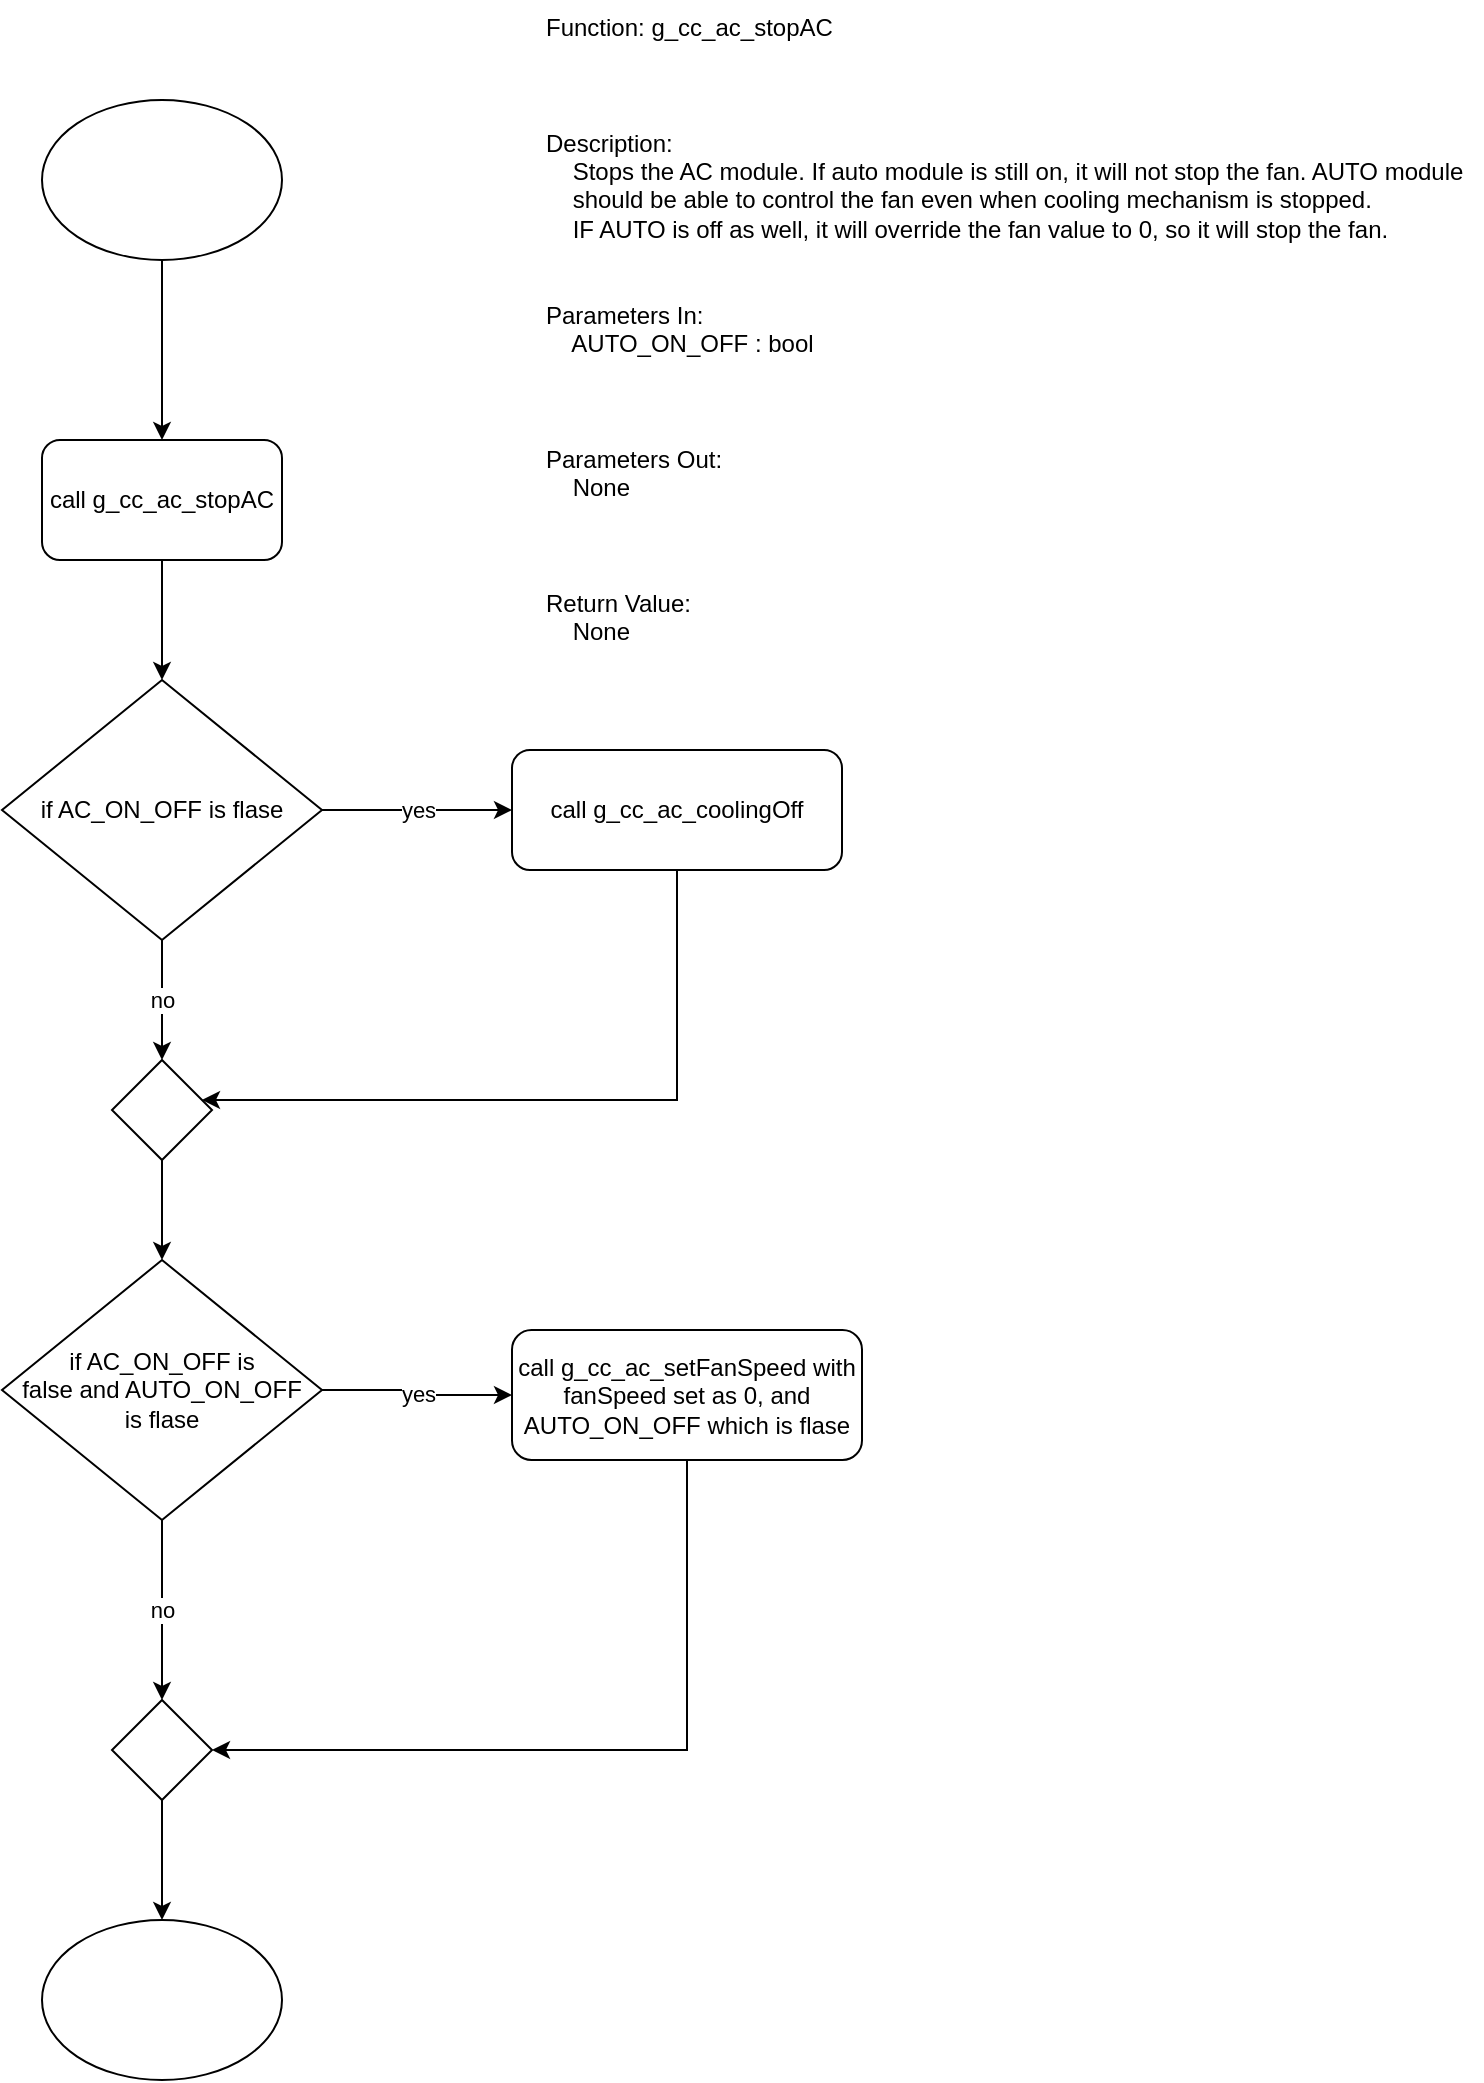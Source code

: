 <mxfile version="21.6.6" type="device">
  <diagram name="Page-1" id="XXnfWCK5vQLDxNUOQPNb">
    <mxGraphModel dx="1376" dy="768" grid="1" gridSize="10" guides="1" tooltips="1" connect="1" arrows="1" fold="1" page="1" pageScale="1" pageWidth="850" pageHeight="1100" background="#ffffff" math="0" shadow="0">
      <root>
        <mxCell id="0" />
        <mxCell id="1" parent="0" />
        <mxCell id="zbTEmbIOqef0-_sQtcIv-1" value="Function: g_cc_ac_stopAC&#xa;&#xa;&#xa;&#xa;Description:&#xa;    Stops the AC module. If auto module is still on, it will not stop the fan. AUTO module&#xa;    should be able to control the fan even when cooling mechanism is stopped.&#xa;    IF AUTO is off as well, it will override the fan value to 0, so it will stop the fan.&#xa;&#xa;&#xa;Parameters In:&#xa;    AUTO_ON_OFF : bool &#xa;&#xa;&#xa;&#xa;Parameters Out:&#xa;    None&#xa;&#xa;&#xa;&#xa;Return Value:&#xa;    None" style="text;whiteSpace=wrap;" vertex="1" parent="1">
          <mxGeometry x="380" y="10" width="470" height="340" as="geometry" />
        </mxCell>
        <mxCell id="zbTEmbIOqef0-_sQtcIv-4" style="edgeStyle=orthogonalEdgeStyle;rounded=0;orthogonalLoop=1;jettySize=auto;html=1;" edge="1" parent="1" source="zbTEmbIOqef0-_sQtcIv-3" target="zbTEmbIOqef0-_sQtcIv-5">
          <mxGeometry relative="1" as="geometry">
            <mxPoint x="190" y="220" as="targetPoint" />
          </mxGeometry>
        </mxCell>
        <mxCell id="zbTEmbIOqef0-_sQtcIv-3" value="" style="ellipse;whiteSpace=wrap;html=1;" vertex="1" parent="1">
          <mxGeometry x="130" y="60" width="120" height="80" as="geometry" />
        </mxCell>
        <mxCell id="zbTEmbIOqef0-_sQtcIv-6" style="edgeStyle=orthogonalEdgeStyle;rounded=0;orthogonalLoop=1;jettySize=auto;html=1;" edge="1" parent="1" source="zbTEmbIOqef0-_sQtcIv-5" target="zbTEmbIOqef0-_sQtcIv-7">
          <mxGeometry relative="1" as="geometry">
            <mxPoint x="190" y="360" as="targetPoint" />
          </mxGeometry>
        </mxCell>
        <mxCell id="zbTEmbIOqef0-_sQtcIv-5" value="call&amp;nbsp;g_cc_ac_stopAC" style="rounded=1;whiteSpace=wrap;html=1;" vertex="1" parent="1">
          <mxGeometry x="130" y="230" width="120" height="60" as="geometry" />
        </mxCell>
        <mxCell id="zbTEmbIOqef0-_sQtcIv-8" value="yes" style="edgeStyle=orthogonalEdgeStyle;rounded=0;orthogonalLoop=1;jettySize=auto;html=1;" edge="1" parent="1" source="zbTEmbIOqef0-_sQtcIv-7" target="zbTEmbIOqef0-_sQtcIv-9">
          <mxGeometry relative="1" as="geometry">
            <mxPoint x="360" y="415" as="targetPoint" />
          </mxGeometry>
        </mxCell>
        <mxCell id="zbTEmbIOqef0-_sQtcIv-12" value="no" style="edgeStyle=orthogonalEdgeStyle;rounded=0;orthogonalLoop=1;jettySize=auto;html=1;exitX=0.5;exitY=1;exitDx=0;exitDy=0;entryX=0.5;entryY=0;entryDx=0;entryDy=0;" edge="1" parent="1" source="zbTEmbIOqef0-_sQtcIv-7" target="zbTEmbIOqef0-_sQtcIv-11">
          <mxGeometry relative="1" as="geometry" />
        </mxCell>
        <mxCell id="zbTEmbIOqef0-_sQtcIv-7" value="if AC_ON_OFF is flase" style="rhombus;whiteSpace=wrap;html=1;" vertex="1" parent="1">
          <mxGeometry x="110" y="350" width="160" height="130" as="geometry" />
        </mxCell>
        <mxCell id="zbTEmbIOqef0-_sQtcIv-10" style="edgeStyle=orthogonalEdgeStyle;rounded=0;orthogonalLoop=1;jettySize=auto;html=1;" edge="1" parent="1" source="zbTEmbIOqef0-_sQtcIv-9" target="zbTEmbIOqef0-_sQtcIv-11">
          <mxGeometry relative="1" as="geometry">
            <mxPoint x="310" y="580" as="targetPoint" />
            <Array as="points">
              <mxPoint x="448" y="560" />
            </Array>
          </mxGeometry>
        </mxCell>
        <mxCell id="zbTEmbIOqef0-_sQtcIv-9" value="call&amp;nbsp;g_cc_ac_coolingOff" style="rounded=1;whiteSpace=wrap;html=1;" vertex="1" parent="1">
          <mxGeometry x="365" y="385" width="165" height="60" as="geometry" />
        </mxCell>
        <mxCell id="zbTEmbIOqef0-_sQtcIv-13" style="edgeStyle=orthogonalEdgeStyle;rounded=0;orthogonalLoop=1;jettySize=auto;html=1;exitX=0.5;exitY=1;exitDx=0;exitDy=0;" edge="1" parent="1" source="zbTEmbIOqef0-_sQtcIv-11" target="zbTEmbIOqef0-_sQtcIv-14">
          <mxGeometry relative="1" as="geometry">
            <mxPoint x="190" y="660" as="targetPoint" />
          </mxGeometry>
        </mxCell>
        <mxCell id="zbTEmbIOqef0-_sQtcIv-11" value="" style="rhombus;whiteSpace=wrap;html=1;" vertex="1" parent="1">
          <mxGeometry x="165" y="540" width="50" height="50" as="geometry" />
        </mxCell>
        <mxCell id="zbTEmbIOqef0-_sQtcIv-15" value="yes" style="edgeStyle=orthogonalEdgeStyle;rounded=0;orthogonalLoop=1;jettySize=auto;html=1;" edge="1" parent="1" source="zbTEmbIOqef0-_sQtcIv-14" target="zbTEmbIOqef0-_sQtcIv-16">
          <mxGeometry relative="1" as="geometry">
            <mxPoint x="340" y="705" as="targetPoint" />
          </mxGeometry>
        </mxCell>
        <mxCell id="zbTEmbIOqef0-_sQtcIv-19" value="no" style="edgeStyle=orthogonalEdgeStyle;rounded=0;orthogonalLoop=1;jettySize=auto;html=1;entryX=0.5;entryY=0;entryDx=0;entryDy=0;" edge="1" parent="1" source="zbTEmbIOqef0-_sQtcIv-14" target="zbTEmbIOqef0-_sQtcIv-18">
          <mxGeometry relative="1" as="geometry" />
        </mxCell>
        <mxCell id="zbTEmbIOqef0-_sQtcIv-14" value="if AC_ON_OFF is&lt;br&gt;false and AUTO_ON_OFF&lt;br&gt;is flase" style="rhombus;whiteSpace=wrap;html=1;" vertex="1" parent="1">
          <mxGeometry x="110" y="640" width="160" height="130" as="geometry" />
        </mxCell>
        <mxCell id="zbTEmbIOqef0-_sQtcIv-17" style="edgeStyle=orthogonalEdgeStyle;rounded=0;orthogonalLoop=1;jettySize=auto;html=1;" edge="1" parent="1" source="zbTEmbIOqef0-_sQtcIv-16" target="zbTEmbIOqef0-_sQtcIv-18">
          <mxGeometry relative="1" as="geometry">
            <mxPoint x="452.5" y="860" as="targetPoint" />
            <Array as="points">
              <mxPoint x="453" y="885" />
            </Array>
          </mxGeometry>
        </mxCell>
        <mxCell id="zbTEmbIOqef0-_sQtcIv-16" value="call g_cc_ac_setFanSpeed with fanSpeed set as 0, and AUTO_ON_OFF which is flase" style="rounded=1;whiteSpace=wrap;html=1;" vertex="1" parent="1">
          <mxGeometry x="365" y="675" width="175" height="65" as="geometry" />
        </mxCell>
        <mxCell id="zbTEmbIOqef0-_sQtcIv-20" style="edgeStyle=orthogonalEdgeStyle;rounded=0;orthogonalLoop=1;jettySize=auto;html=1;" edge="1" parent="1" source="zbTEmbIOqef0-_sQtcIv-18" target="zbTEmbIOqef0-_sQtcIv-21">
          <mxGeometry relative="1" as="geometry">
            <mxPoint x="190" y="960" as="targetPoint" />
          </mxGeometry>
        </mxCell>
        <mxCell id="zbTEmbIOqef0-_sQtcIv-18" value="" style="rhombus;whiteSpace=wrap;html=1;" vertex="1" parent="1">
          <mxGeometry x="165" y="860" width="50" height="50" as="geometry" />
        </mxCell>
        <mxCell id="zbTEmbIOqef0-_sQtcIv-21" value="" style="ellipse;whiteSpace=wrap;html=1;" vertex="1" parent="1">
          <mxGeometry x="130" y="970" width="120" height="80" as="geometry" />
        </mxCell>
      </root>
    </mxGraphModel>
  </diagram>
</mxfile>
